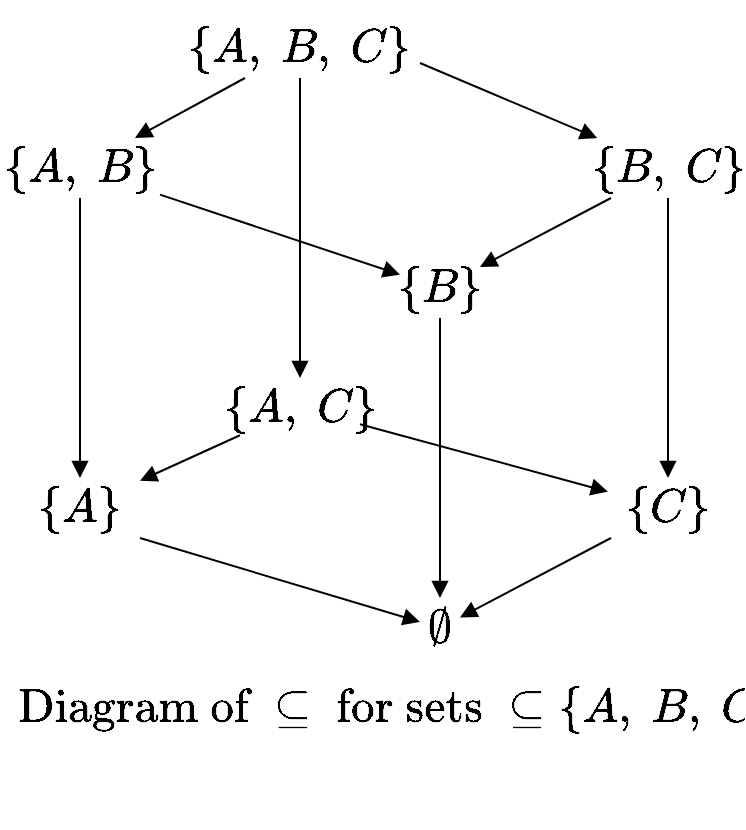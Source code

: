 <mxfile version="20.3.0" type="device"><diagram id="XfzHnXgiZeBkqOWZnW-t" name="Page-1"><mxGraphModel dx="1069" dy="641" grid="1" gridSize="10" guides="1" tooltips="1" connect="1" arrows="1" fold="1" page="1" pageScale="1" pageWidth="827" pageHeight="1169" math="1" shadow="0"><root><mxCell id="0"/><mxCell id="1" parent="0"/><mxCell id="6CyVY5_64gRvp0BZ65lM-1" value="$$\emptyset$$" style="text;html=1;strokeColor=none;fillColor=none;align=center;verticalAlign=middle;whiteSpace=wrap;rounded=0;fontSize=20;" vertex="1" parent="1"><mxGeometry x="320" y="390" width="20" height="30" as="geometry"/></mxCell><mxCell id="6CyVY5_64gRvp0BZ65lM-11" style="rounded=0;orthogonalLoop=1;jettySize=auto;html=1;exitX=1;exitY=1;exitDx=0;exitDy=0;fontSize=20;endArrow=block;endFill=1;" edge="1" parent="1" source="6CyVY5_64gRvp0BZ65lM-2" target="6CyVY5_64gRvp0BZ65lM-1"><mxGeometry relative="1" as="geometry"/></mxCell><mxCell id="6CyVY5_64gRvp0BZ65lM-2" value="$$\{ A \}$$" style="text;html=1;strokeColor=none;fillColor=none;align=center;verticalAlign=middle;whiteSpace=wrap;rounded=0;fontSize=20;" vertex="1" parent="1"><mxGeometry x="120" y="330" width="60" height="30" as="geometry"/></mxCell><mxCell id="6CyVY5_64gRvp0BZ65lM-14" style="edgeStyle=none;rounded=0;orthogonalLoop=1;jettySize=auto;html=1;exitX=0.5;exitY=1;exitDx=0;exitDy=0;fontSize=20;endArrow=block;endFill=1;" edge="1" parent="1" source="6CyVY5_64gRvp0BZ65lM-4" target="6CyVY5_64gRvp0BZ65lM-1"><mxGeometry relative="1" as="geometry"/></mxCell><mxCell id="6CyVY5_64gRvp0BZ65lM-4" value="$$\{ B \}$$" style="text;html=1;strokeColor=none;fillColor=none;align=center;verticalAlign=middle;whiteSpace=wrap;rounded=0;fontSize=20;" vertex="1" parent="1"><mxGeometry x="310" y="220" width="40" height="30" as="geometry"/></mxCell><mxCell id="6CyVY5_64gRvp0BZ65lM-12" style="edgeStyle=none;rounded=0;orthogonalLoop=1;jettySize=auto;html=1;fontSize=20;endArrow=block;endFill=1;" edge="1" parent="1" source="6CyVY5_64gRvp0BZ65lM-5" target="6CyVY5_64gRvp0BZ65lM-1"><mxGeometry relative="1" as="geometry"/></mxCell><mxCell id="6CyVY5_64gRvp0BZ65lM-5" value="$$\{ C \}$$" style="text;html=1;strokeColor=none;fillColor=none;align=center;verticalAlign=middle;whiteSpace=wrap;rounded=0;fontSize=20;" vertex="1" parent="1"><mxGeometry x="414" y="330" width="60" height="30" as="geometry"/></mxCell><mxCell id="6CyVY5_64gRvp0BZ65lM-15" style="edgeStyle=none;rounded=0;orthogonalLoop=1;jettySize=auto;html=1;exitX=0.5;exitY=1;exitDx=0;exitDy=0;entryX=0.5;entryY=0;entryDx=0;entryDy=0;fontSize=20;endArrow=block;endFill=1;" edge="1" parent="1" source="6CyVY5_64gRvp0BZ65lM-6" target="6CyVY5_64gRvp0BZ65lM-2"><mxGeometry relative="1" as="geometry"/></mxCell><mxCell id="6CyVY5_64gRvp0BZ65lM-16" style="edgeStyle=none;rounded=0;orthogonalLoop=1;jettySize=auto;html=1;fontSize=20;endArrow=block;endFill=1;" edge="1" parent="1" source="6CyVY5_64gRvp0BZ65lM-6" target="6CyVY5_64gRvp0BZ65lM-4"><mxGeometry relative="1" as="geometry"/></mxCell><mxCell id="6CyVY5_64gRvp0BZ65lM-6" value="$$\{ A , \ B\}$$" style="text;html=1;strokeColor=none;fillColor=none;align=center;verticalAlign=middle;whiteSpace=wrap;rounded=0;fontSize=20;" vertex="1" parent="1"><mxGeometry x="110" y="160" width="80" height="30" as="geometry"/></mxCell><mxCell id="6CyVY5_64gRvp0BZ65lM-17" style="edgeStyle=none;rounded=0;orthogonalLoop=1;jettySize=auto;html=1;fontSize=20;endArrow=block;endFill=1;" edge="1" parent="1" source="6CyVY5_64gRvp0BZ65lM-7" target="6CyVY5_64gRvp0BZ65lM-4"><mxGeometry relative="1" as="geometry"/></mxCell><mxCell id="6CyVY5_64gRvp0BZ65lM-18" style="edgeStyle=none;rounded=0;orthogonalLoop=1;jettySize=auto;html=1;exitX=0.5;exitY=1;exitDx=0;exitDy=0;entryX=0.5;entryY=0;entryDx=0;entryDy=0;fontSize=20;endArrow=block;endFill=1;" edge="1" parent="1" source="6CyVY5_64gRvp0BZ65lM-7" target="6CyVY5_64gRvp0BZ65lM-5"><mxGeometry relative="1" as="geometry"/></mxCell><mxCell id="6CyVY5_64gRvp0BZ65lM-7" value="$$\{ B , \ C\}$$" style="text;html=1;strokeColor=none;fillColor=none;align=center;verticalAlign=middle;whiteSpace=wrap;rounded=0;fontSize=20;" vertex="1" parent="1"><mxGeometry x="406" y="160" width="76" height="30" as="geometry"/></mxCell><mxCell id="6CyVY5_64gRvp0BZ65lM-19" style="edgeStyle=none;rounded=0;orthogonalLoop=1;jettySize=auto;html=1;fontSize=20;endArrow=block;endFill=1;" edge="1" parent="1" source="6CyVY5_64gRvp0BZ65lM-8" target="6CyVY5_64gRvp0BZ65lM-2"><mxGeometry relative="1" as="geometry"/></mxCell><mxCell id="6CyVY5_64gRvp0BZ65lM-20" style="edgeStyle=none;rounded=0;orthogonalLoop=1;jettySize=auto;html=1;fontSize=20;endArrow=block;endFill=1;" edge="1" parent="1" source="6CyVY5_64gRvp0BZ65lM-8" target="6CyVY5_64gRvp0BZ65lM-5"><mxGeometry relative="1" as="geometry"/></mxCell><mxCell id="6CyVY5_64gRvp0BZ65lM-8" value="$$\{ A , \ C\}$$" style="text;html=1;strokeColor=none;fillColor=none;align=center;verticalAlign=middle;whiteSpace=wrap;rounded=0;fontSize=20;" vertex="1" parent="1"><mxGeometry x="230" y="280" width="60" height="30" as="geometry"/></mxCell><mxCell id="6CyVY5_64gRvp0BZ65lM-21" style="edgeStyle=none;rounded=0;orthogonalLoop=1;jettySize=auto;html=1;exitX=0.5;exitY=1;exitDx=0;exitDy=0;fontSize=20;endArrow=block;endFill=1;" edge="1" parent="1" source="6CyVY5_64gRvp0BZ65lM-9" target="6CyVY5_64gRvp0BZ65lM-8"><mxGeometry relative="1" as="geometry"/></mxCell><mxCell id="6CyVY5_64gRvp0BZ65lM-22" style="edgeStyle=none;rounded=0;orthogonalLoop=1;jettySize=auto;html=1;exitX=1;exitY=0.75;exitDx=0;exitDy=0;fontSize=20;endArrow=block;endFill=1;" edge="1" parent="1" source="6CyVY5_64gRvp0BZ65lM-9" target="6CyVY5_64gRvp0BZ65lM-7"><mxGeometry relative="1" as="geometry"/></mxCell><mxCell id="6CyVY5_64gRvp0BZ65lM-23" style="edgeStyle=none;rounded=0;orthogonalLoop=1;jettySize=auto;html=1;fontSize=20;endArrow=block;endFill=1;" edge="1" parent="1" source="6CyVY5_64gRvp0BZ65lM-9" target="6CyVY5_64gRvp0BZ65lM-6"><mxGeometry relative="1" as="geometry"/></mxCell><mxCell id="6CyVY5_64gRvp0BZ65lM-9" value="$$\{ A , \ B, \ C\}$$" style="text;html=1;strokeColor=none;fillColor=none;align=center;verticalAlign=middle;whiteSpace=wrap;rounded=0;fontSize=20;" vertex="1" parent="1"><mxGeometry x="200" y="100" width="120" height="30" as="geometry"/></mxCell><mxCell id="6CyVY5_64gRvp0BZ65lM-24" value="$$\text{Diagram of } \subseteq \text{ for sets } \subseteq \{A, \ B, \ C\} $$" style="text;html=1;strokeColor=none;fillColor=none;align=center;verticalAlign=middle;whiteSpace=wrap;rounded=0;fontSize=20;" vertex="1" parent="1"><mxGeometry x="280" y="430" width="60" height="30" as="geometry"/></mxCell></root></mxGraphModel></diagram></mxfile>